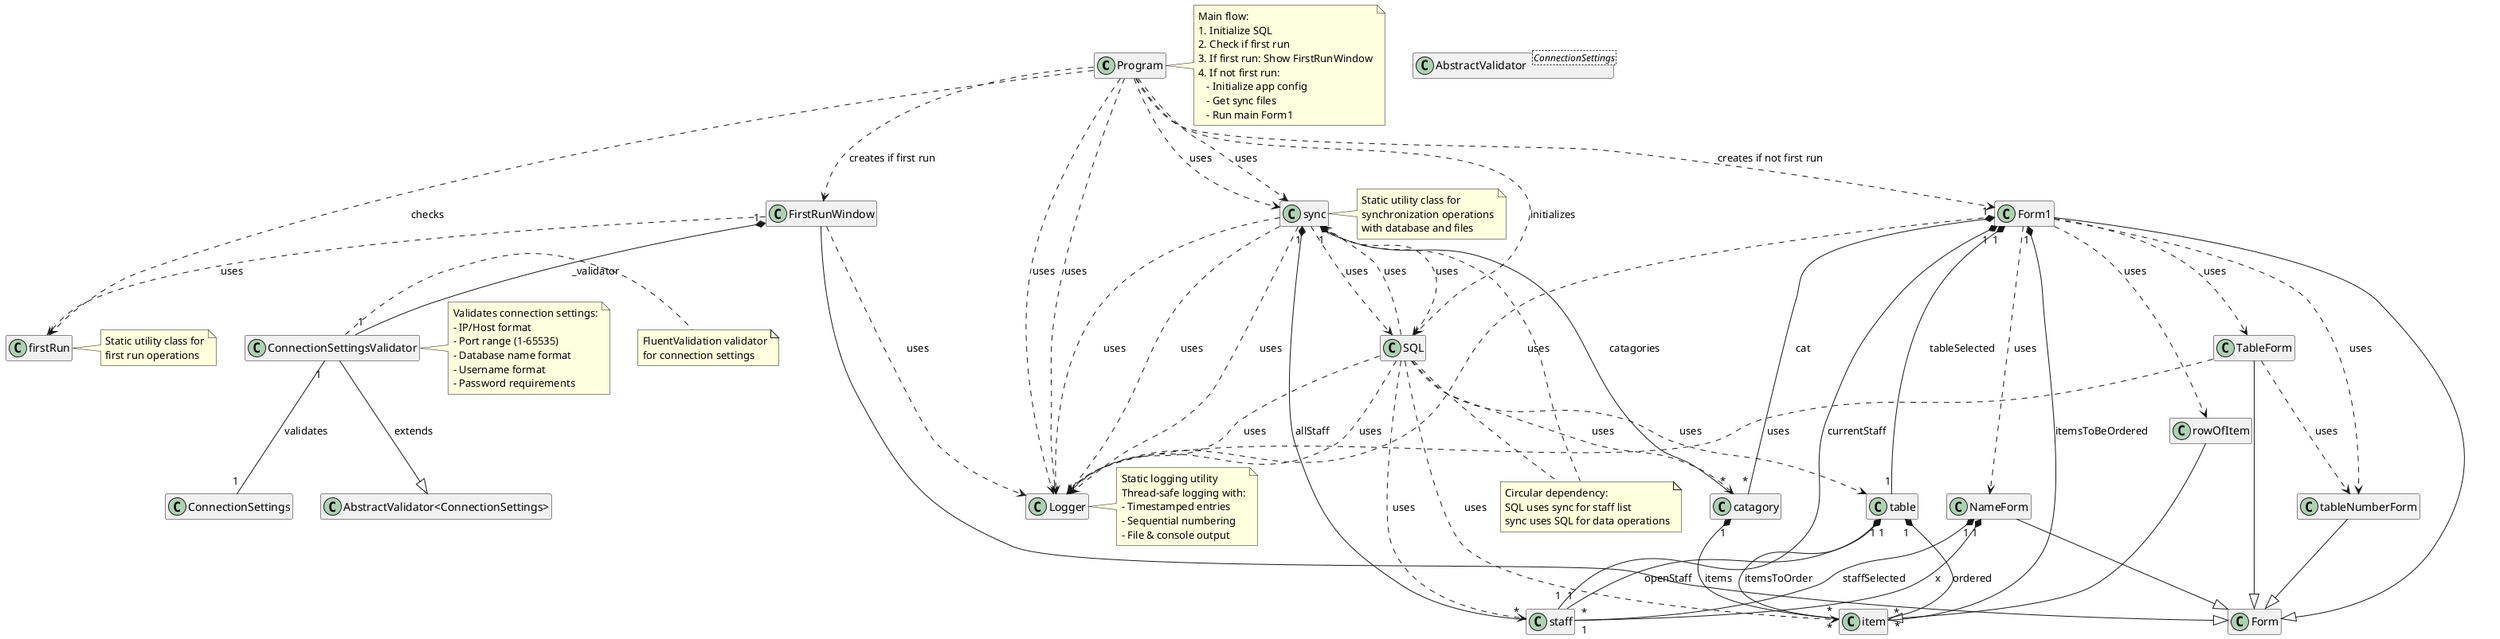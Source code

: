 ﻿@startuml

'config
hide methods
hide attributes


'init
class Program
class SQL
class firstRun
class FirstRunWindow
class Form1
class NameForm
class TableForm
class tableNumberForm
class Logger
class sync
class ConnectionSettingsValidator
class AbstractValidator<ConnectionSettings>
class table
class item
class staff
class catagory
class rowOfItem
class ConnectionSettings


Program ..> SQL : «initializes»
Program ..> firstRun : «checks»
Program ..> FirstRunWindow : «creates if first run»
Program ..> Form1 : «creates if not first run»
Program ..> sync : «uses»

note right of Program
  Main flow:
  1. Initialize SQL
  2. Check if first run
  3. If first run: Show FirstRunWindow
  4. If not first run:
     - Initialize app config
     - Get sync files
     - Run main Form1
end note

' Add inheritance relationship
tableNumberForm --|> Form

' Add usage relationships
Form1 ..> tableNumberForm : «uses»
TableForm ..> tableNumberForm : «uses»



' Add Form inheritance relationships
Form1 --|> Form
TableForm --|> Form
FirstRunWindow --|> Form
NameForm --|> Form

' Other relationships stay the same
Form1 "1" *-- "1" table : tableSelected
Form1 "1" *-- "1" staff : currentStaff
Form1 "1" *-- "*" catagory : cat
Form1 "1" *-- "*" item : itemsToBeOrdered
Form1 ..> rowOfItem : «uses»
Form1 ..> NameForm : «uses»
Form1 ..> TableForm : «uses»
table "1" *-- "1" staff : openStaff
table "1" *-- "*" item : ordered
table "1" *-- "*" item : itemsToOrder
catagory "1" *-- "*" item : items
NameForm "1" *-- "*" staff : x
NameForm "1" *-- "1" staff : staffSelected
FirstRunWindow "1" *-- "1" ConnectionSettingsValidator : _validator
FirstRunWindow ..> firstRun : uses
ConnectionSettingsValidator --|> "AbstractValidator<ConnectionSettings>" : extends
ConnectionSettingsValidator "1" -- "1" ConnectionSettings : validates

note right of firstRun
  Static utility class for
  first run operations
end note

note right of ConnectionSettingsValidator
  FluentValidation validator
  for connection settings
end note

' Update inheritance
rowOfItem --|> item

' Add relationships
SQL ..> catagory : «uses»
SQL ..> staff : «uses»
SQL ..> table : «uses»
SQL ..> item : «uses»



' Add sync relationships
sync ..> SQL : «uses»
sync ..> Logger : «uses»
sync "1" *-- "*" staff : allStaff
sync "1" *-- "*" catagory : catagories
Program ..> sync : «uses»

note right of sync
  Static utility class for
  synchronization operations
  with database and files
end note



' Update Logger relationships
Program ..> Logger : «uses»
Form1 ..> Logger : «uses»
TableForm ..> Logger : «uses»
FirstRunWindow ..> Logger : «uses»
SQL ..> Logger : «uses»
sync ..> Logger : «uses»

note right of Logger
  Static logging utility
  Thread-safe logging with:
  - Timestamped entries
  - Sequential numbering
  - File & console output
end note

' Update sync's relationships
sync ..> Logger : «uses»
SQL ..> Logger : «uses»

' Update SQL's properties and relationships


' Add circular dependency between SQL and sync
SQL ..> sync : «uses»
sync ..> SQL : «uses»

' Add note about circular dependency
note "Circular dependency:\nSQL uses sync for staff list\nsync uses SQL for data operations" as N1
SQL .. N1
sync .. N1

' Update Program relationships
Program ..> Logger : «uses»

' Add validation flow
note right of ConnectionSettingsValidator
  Validates connection settings:
  - IP/Host format
  - Port range (1-65535)
  - Database name format
  - Username format
  - Password requirements
end note


@enduml